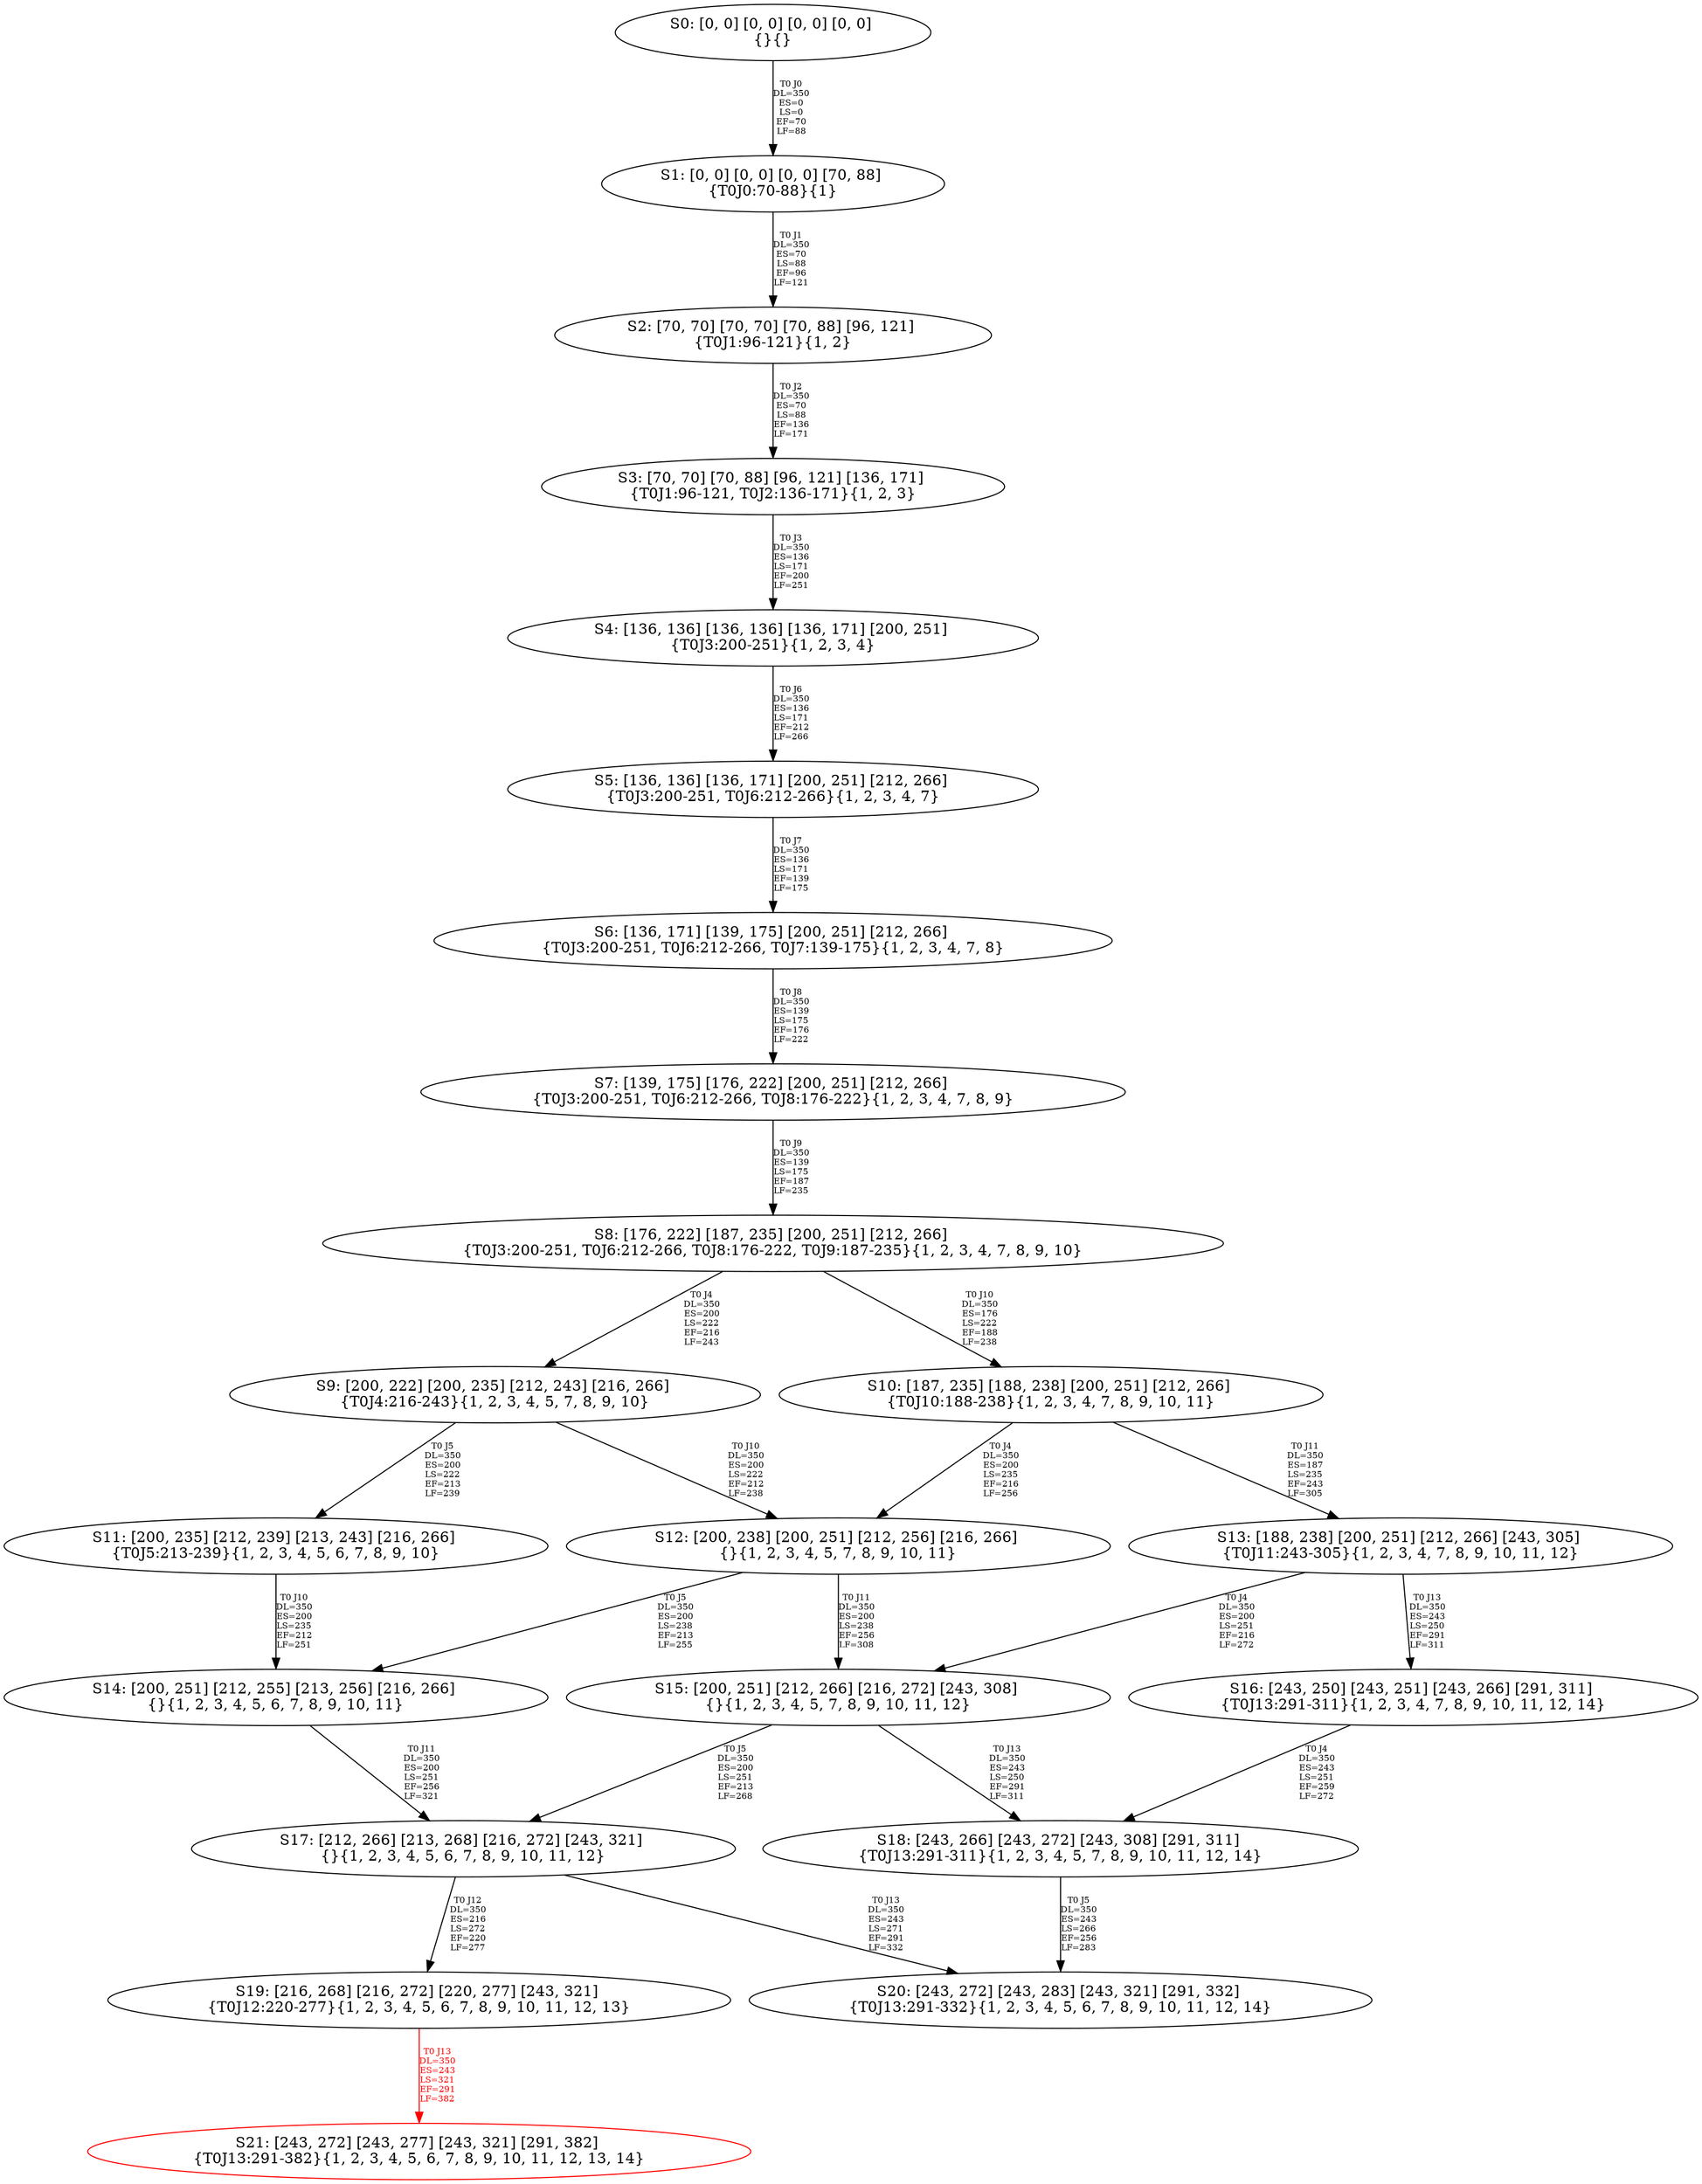 digraph {
	S0[label="S0: [0, 0] [0, 0] [0, 0] [0, 0] \n{}{}"];
	S1[label="S1: [0, 0] [0, 0] [0, 0] [70, 88] \n{T0J0:70-88}{1}"];
	S2[label="S2: [70, 70] [70, 70] [70, 88] [96, 121] \n{T0J1:96-121}{1, 2}"];
	S3[label="S3: [70, 70] [70, 88] [96, 121] [136, 171] \n{T0J1:96-121, T0J2:136-171}{1, 2, 3}"];
	S4[label="S4: [136, 136] [136, 136] [136, 171] [200, 251] \n{T0J3:200-251}{1, 2, 3, 4}"];
	S5[label="S5: [136, 136] [136, 171] [200, 251] [212, 266] \n{T0J3:200-251, T0J6:212-266}{1, 2, 3, 4, 7}"];
	S6[label="S6: [136, 171] [139, 175] [200, 251] [212, 266] \n{T0J3:200-251, T0J6:212-266, T0J7:139-175}{1, 2, 3, 4, 7, 8}"];
	S7[label="S7: [139, 175] [176, 222] [200, 251] [212, 266] \n{T0J3:200-251, T0J6:212-266, T0J8:176-222}{1, 2, 3, 4, 7, 8, 9}"];
	S8[label="S8: [176, 222] [187, 235] [200, 251] [212, 266] \n{T0J3:200-251, T0J6:212-266, T0J8:176-222, T0J9:187-235}{1, 2, 3, 4, 7, 8, 9, 10}"];
	S9[label="S9: [200, 222] [200, 235] [212, 243] [216, 266] \n{T0J4:216-243}{1, 2, 3, 4, 5, 7, 8, 9, 10}"];
	S10[label="S10: [187, 235] [188, 238] [200, 251] [212, 266] \n{T0J10:188-238}{1, 2, 3, 4, 7, 8, 9, 10, 11}"];
	S11[label="S11: [200, 235] [212, 239] [213, 243] [216, 266] \n{T0J5:213-239}{1, 2, 3, 4, 5, 6, 7, 8, 9, 10}"];
	S12[label="S12: [200, 238] [200, 251] [212, 256] [216, 266] \n{}{1, 2, 3, 4, 5, 7, 8, 9, 10, 11}"];
	S13[label="S13: [188, 238] [200, 251] [212, 266] [243, 305] \n{T0J11:243-305}{1, 2, 3, 4, 7, 8, 9, 10, 11, 12}"];
	S14[label="S14: [200, 251] [212, 255] [213, 256] [216, 266] \n{}{1, 2, 3, 4, 5, 6, 7, 8, 9, 10, 11}"];
	S15[label="S15: [200, 251] [212, 266] [216, 272] [243, 308] \n{}{1, 2, 3, 4, 5, 7, 8, 9, 10, 11, 12}"];
	S16[label="S16: [243, 250] [243, 251] [243, 266] [291, 311] \n{T0J13:291-311}{1, 2, 3, 4, 7, 8, 9, 10, 11, 12, 14}"];
	S17[label="S17: [212, 266] [213, 268] [216, 272] [243, 321] \n{}{1, 2, 3, 4, 5, 6, 7, 8, 9, 10, 11, 12}"];
	S18[label="S18: [243, 266] [243, 272] [243, 308] [291, 311] \n{T0J13:291-311}{1, 2, 3, 4, 5, 7, 8, 9, 10, 11, 12, 14}"];
	S19[label="S19: [216, 268] [216, 272] [220, 277] [243, 321] \n{T0J12:220-277}{1, 2, 3, 4, 5, 6, 7, 8, 9, 10, 11, 12, 13}"];
	S20[label="S20: [243, 272] [243, 283] [243, 321] [291, 332] \n{T0J13:291-332}{1, 2, 3, 4, 5, 6, 7, 8, 9, 10, 11, 12, 14}"];
	S21[label="S21: [243, 272] [243, 277] [243, 321] [291, 382] \n{T0J13:291-382}{1, 2, 3, 4, 5, 6, 7, 8, 9, 10, 11, 12, 13, 14}"];
	S0 -> S1[label="T0 J0\nDL=350\nES=0\nLS=0\nEF=70\nLF=88",fontsize=8];
	S1 -> S2[label="T0 J1\nDL=350\nES=70\nLS=88\nEF=96\nLF=121",fontsize=8];
	S2 -> S3[label="T0 J2\nDL=350\nES=70\nLS=88\nEF=136\nLF=171",fontsize=8];
	S3 -> S4[label="T0 J3\nDL=350\nES=136\nLS=171\nEF=200\nLF=251",fontsize=8];
	S4 -> S5[label="T0 J6\nDL=350\nES=136\nLS=171\nEF=212\nLF=266",fontsize=8];
	S5 -> S6[label="T0 J7\nDL=350\nES=136\nLS=171\nEF=139\nLF=175",fontsize=8];
	S6 -> S7[label="T0 J8\nDL=350\nES=139\nLS=175\nEF=176\nLF=222",fontsize=8];
	S7 -> S8[label="T0 J9\nDL=350\nES=139\nLS=175\nEF=187\nLF=235",fontsize=8];
	S8 -> S9[label="T0 J4\nDL=350\nES=200\nLS=222\nEF=216\nLF=243",fontsize=8];
	S8 -> S10[label="T0 J10\nDL=350\nES=176\nLS=222\nEF=188\nLF=238",fontsize=8];
	S9 -> S11[label="T0 J5\nDL=350\nES=200\nLS=222\nEF=213\nLF=239",fontsize=8];
	S9 -> S12[label="T0 J10\nDL=350\nES=200\nLS=222\nEF=212\nLF=238",fontsize=8];
	S10 -> S12[label="T0 J4\nDL=350\nES=200\nLS=235\nEF=216\nLF=256",fontsize=8];
	S10 -> S13[label="T0 J11\nDL=350\nES=187\nLS=235\nEF=243\nLF=305",fontsize=8];
	S11 -> S14[label="T0 J10\nDL=350\nES=200\nLS=235\nEF=212\nLF=251",fontsize=8];
	S12 -> S14[label="T0 J5\nDL=350\nES=200\nLS=238\nEF=213\nLF=255",fontsize=8];
	S12 -> S15[label="T0 J11\nDL=350\nES=200\nLS=238\nEF=256\nLF=308",fontsize=8];
	S13 -> S15[label="T0 J4\nDL=350\nES=200\nLS=251\nEF=216\nLF=272",fontsize=8];
	S13 -> S16[label="T0 J13\nDL=350\nES=243\nLS=250\nEF=291\nLF=311",fontsize=8];
	S14 -> S17[label="T0 J11\nDL=350\nES=200\nLS=251\nEF=256\nLF=321",fontsize=8];
	S15 -> S17[label="T0 J5\nDL=350\nES=200\nLS=251\nEF=213\nLF=268",fontsize=8];
	S15 -> S18[label="T0 J13\nDL=350\nES=243\nLS=250\nEF=291\nLF=311",fontsize=8];
	S16 -> S18[label="T0 J4\nDL=350\nES=243\nLS=251\nEF=259\nLF=272",fontsize=8];
	S17 -> S19[label="T0 J12\nDL=350\nES=216\nLS=272\nEF=220\nLF=277",fontsize=8];
	S17 -> S20[label="T0 J13\nDL=350\nES=243\nLS=271\nEF=291\nLF=332",fontsize=8];
	S18 -> S20[label="T0 J5\nDL=350\nES=243\nLS=266\nEF=256\nLF=283",fontsize=8];
	S19 -> S21[label="T0 J13\nDL=350\nES=243\nLS=321\nEF=291\nLF=382",color=Red,fontcolor=Red,fontsize=8];
S21[color=Red];
}
